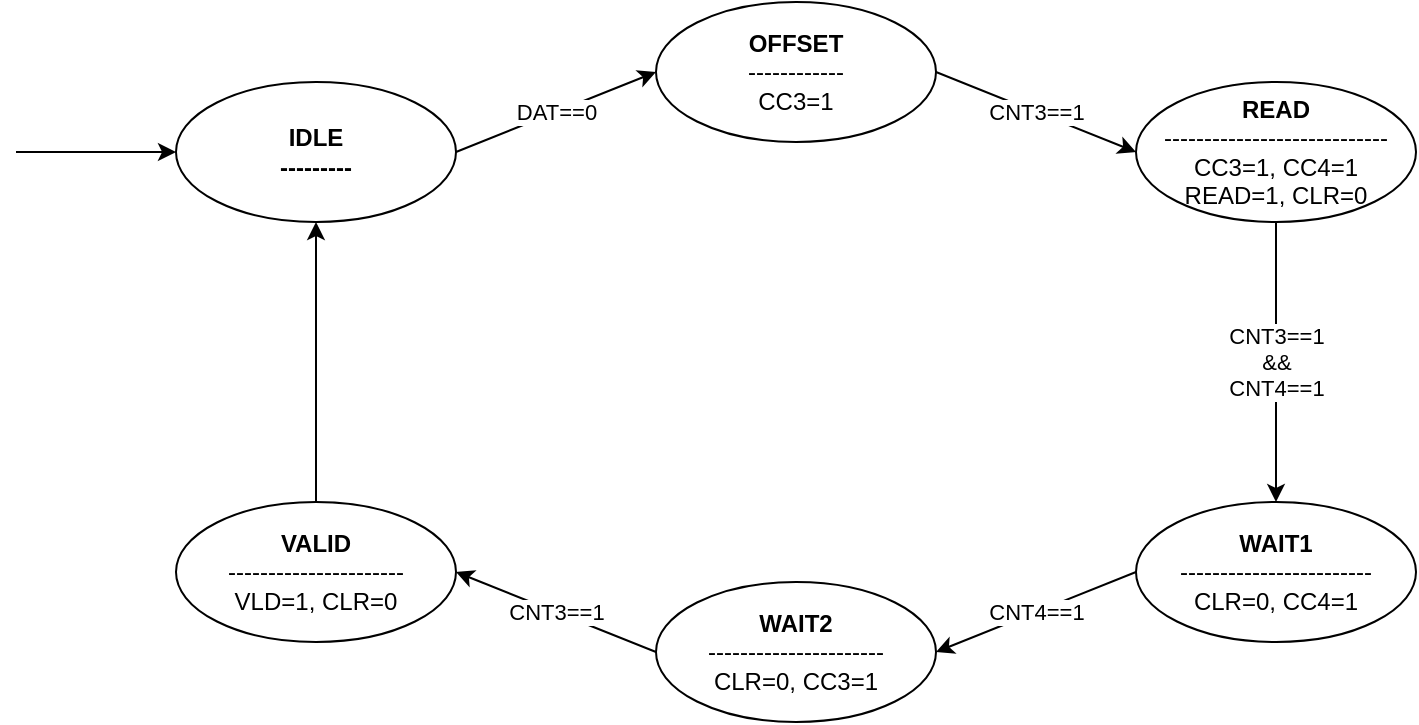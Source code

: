 <mxfile version="21.0.6" type="device"><diagram name="Page-1" id="I-3xWMZl84ILTyXO55Qm"><mxGraphModel dx="1394" dy="837" grid="1" gridSize="10" guides="1" tooltips="1" connect="1" arrows="1" fold="1" page="1" pageScale="1" pageWidth="827" pageHeight="1169" math="0" shadow="0"><root><mxCell id="0"/><mxCell id="1" parent="0"/><mxCell id="IVFd5KtfnUBhEkxsKywO-1" value="&lt;b&gt;IDLE&lt;br&gt;---------&lt;br&gt;&lt;/b&gt;" style="ellipse;whiteSpace=wrap;html=1;" vertex="1" parent="1"><mxGeometry x="120" y="80" width="140" height="70" as="geometry"/></mxCell><mxCell id="IVFd5KtfnUBhEkxsKywO-2" value="&lt;b&gt;OFFSET&lt;br&gt;&lt;/b&gt;------------&lt;br&gt;CC3=1" style="ellipse;whiteSpace=wrap;html=1;" vertex="1" parent="1"><mxGeometry x="360" y="40" width="140" height="70" as="geometry"/></mxCell><mxCell id="IVFd5KtfnUBhEkxsKywO-3" value="&lt;b&gt;READ&lt;br&gt;&lt;/b&gt;----------------------------&lt;br&gt;CC3=1, CC4=1&lt;br&gt;READ=1, CLR=0" style="ellipse;whiteSpace=wrap;html=1;" vertex="1" parent="1"><mxGeometry x="600" y="80" width="140" height="70" as="geometry"/></mxCell><mxCell id="IVFd5KtfnUBhEkxsKywO-4" value="&lt;b&gt;WAIT1&lt;/b&gt;&lt;br&gt;------------------------&lt;br&gt;CLR=0, CC4=1" style="ellipse;whiteSpace=wrap;html=1;" vertex="1" parent="1"><mxGeometry x="600" y="290" width="140" height="70" as="geometry"/></mxCell><mxCell id="IVFd5KtfnUBhEkxsKywO-5" value="&lt;b&gt;WAIT2&lt;/b&gt;&lt;br&gt;----------------------&lt;br&gt;CLR=0, CC3=1" style="ellipse;whiteSpace=wrap;html=1;" vertex="1" parent="1"><mxGeometry x="360" y="330" width="140" height="70" as="geometry"/></mxCell><mxCell id="IVFd5KtfnUBhEkxsKywO-6" value="&lt;b&gt;VALID&lt;br&gt;&lt;/b&gt;----------------------&lt;br&gt;VLD=1, CLR=0" style="ellipse;whiteSpace=wrap;html=1;" vertex="1" parent="1"><mxGeometry x="120" y="290" width="140" height="70" as="geometry"/></mxCell><mxCell id="IVFd5KtfnUBhEkxsKywO-10" value="" style="endArrow=classic;html=1;rounded=0;entryX=0;entryY=0.5;entryDx=0;entryDy=0;" edge="1" parent="1" target="IVFd5KtfnUBhEkxsKywO-1"><mxGeometry width="50" height="50" relative="1" as="geometry"><mxPoint x="40" y="115" as="sourcePoint"/><mxPoint x="440" y="320" as="targetPoint"/></mxGeometry></mxCell><mxCell id="IVFd5KtfnUBhEkxsKywO-11" value="" style="endArrow=classic;html=1;rounded=0;exitX=1;exitY=0.5;exitDx=0;exitDy=0;entryX=0;entryY=0.5;entryDx=0;entryDy=0;" edge="1" parent="1" source="IVFd5KtfnUBhEkxsKywO-1" target="IVFd5KtfnUBhEkxsKywO-2"><mxGeometry relative="1" as="geometry"><mxPoint x="360" y="340" as="sourcePoint"/><mxPoint x="460" y="340" as="targetPoint"/></mxGeometry></mxCell><mxCell id="IVFd5KtfnUBhEkxsKywO-12" value="DAT==0" style="edgeLabel;resizable=0;html=1;align=center;verticalAlign=middle;" connectable="0" vertex="1" parent="IVFd5KtfnUBhEkxsKywO-11"><mxGeometry relative="1" as="geometry"/></mxCell><mxCell id="IVFd5KtfnUBhEkxsKywO-13" value="" style="endArrow=classic;html=1;rounded=0;exitX=1;exitY=0.5;exitDx=0;exitDy=0;entryX=0;entryY=0.5;entryDx=0;entryDy=0;" edge="1" parent="1" source="IVFd5KtfnUBhEkxsKywO-2" target="IVFd5KtfnUBhEkxsKywO-3"><mxGeometry relative="1" as="geometry"><mxPoint x="360" y="340" as="sourcePoint"/><mxPoint x="460" y="340" as="targetPoint"/></mxGeometry></mxCell><mxCell id="IVFd5KtfnUBhEkxsKywO-14" value="CNT3==1" style="edgeLabel;resizable=0;html=1;align=center;verticalAlign=middle;" connectable="0" vertex="1" parent="IVFd5KtfnUBhEkxsKywO-13"><mxGeometry relative="1" as="geometry"/></mxCell><mxCell id="IVFd5KtfnUBhEkxsKywO-15" value="" style="endArrow=classic;html=1;rounded=0;exitX=0.5;exitY=1;exitDx=0;exitDy=0;entryX=0.5;entryY=0;entryDx=0;entryDy=0;" edge="1" parent="1" source="IVFd5KtfnUBhEkxsKywO-3" target="IVFd5KtfnUBhEkxsKywO-4"><mxGeometry relative="1" as="geometry"><mxPoint x="360" y="340" as="sourcePoint"/><mxPoint x="460" y="340" as="targetPoint"/></mxGeometry></mxCell><mxCell id="IVFd5KtfnUBhEkxsKywO-16" value="CNT3==1&lt;br&gt;&amp;amp;&amp;amp;&lt;br&gt;CNT4==1" style="edgeLabel;resizable=0;html=1;align=center;verticalAlign=middle;" connectable="0" vertex="1" parent="IVFd5KtfnUBhEkxsKywO-15"><mxGeometry relative="1" as="geometry"/></mxCell><mxCell id="IVFd5KtfnUBhEkxsKywO-17" value="" style="endArrow=classic;html=1;rounded=0;entryX=1;entryY=0.5;entryDx=0;entryDy=0;exitX=0;exitY=0.5;exitDx=0;exitDy=0;" edge="1" parent="1" source="IVFd5KtfnUBhEkxsKywO-4" target="IVFd5KtfnUBhEkxsKywO-5"><mxGeometry relative="1" as="geometry"><mxPoint x="360" y="450" as="sourcePoint"/><mxPoint x="460" y="450" as="targetPoint"/></mxGeometry></mxCell><mxCell id="IVFd5KtfnUBhEkxsKywO-18" value="CNT4==1" style="edgeLabel;resizable=0;html=1;align=center;verticalAlign=middle;" connectable="0" vertex="1" parent="IVFd5KtfnUBhEkxsKywO-17"><mxGeometry relative="1" as="geometry"/></mxCell><mxCell id="IVFd5KtfnUBhEkxsKywO-19" value="" style="endArrow=classic;html=1;rounded=0;entryX=1;entryY=0.5;entryDx=0;entryDy=0;exitX=0;exitY=0.5;exitDx=0;exitDy=0;" edge="1" parent="1" source="IVFd5KtfnUBhEkxsKywO-5" target="IVFd5KtfnUBhEkxsKywO-6"><mxGeometry relative="1" as="geometry"><mxPoint x="360" y="450" as="sourcePoint"/><mxPoint x="460" y="450" as="targetPoint"/></mxGeometry></mxCell><mxCell id="IVFd5KtfnUBhEkxsKywO-20" value="CNT3==1" style="edgeLabel;resizable=0;html=1;align=center;verticalAlign=middle;" connectable="0" vertex="1" parent="IVFd5KtfnUBhEkxsKywO-19"><mxGeometry relative="1" as="geometry"/></mxCell><mxCell id="IVFd5KtfnUBhEkxsKywO-23" value="" style="endArrow=classic;html=1;rounded=0;entryX=0.5;entryY=1;entryDx=0;entryDy=0;exitX=0.5;exitY=0;exitDx=0;exitDy=0;" edge="1" parent="1" source="IVFd5KtfnUBhEkxsKywO-6" target="IVFd5KtfnUBhEkxsKywO-1"><mxGeometry width="50" height="50" relative="1" as="geometry"><mxPoint x="390" y="470" as="sourcePoint"/><mxPoint x="440" y="420" as="targetPoint"/></mxGeometry></mxCell></root></mxGraphModel></diagram></mxfile>